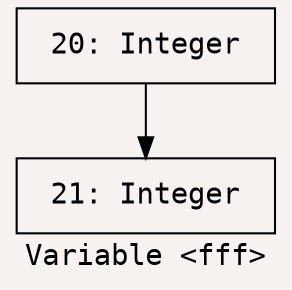 digraph {
	label="Variable <fff>"
	bgcolor="#f5f2f0"
	node [shape=box]
	node [fontname="Consolas,Monaco,'Andale Mono','Ubuntu Mono',monospace"]
	fontname="Consolas,Monaco,'Andale Mono','Ubuntu Mono',monospace"
	20 [label=" 20: Integer "]
	21 [label=" 21: Integer "]
	20 -> 21
}
